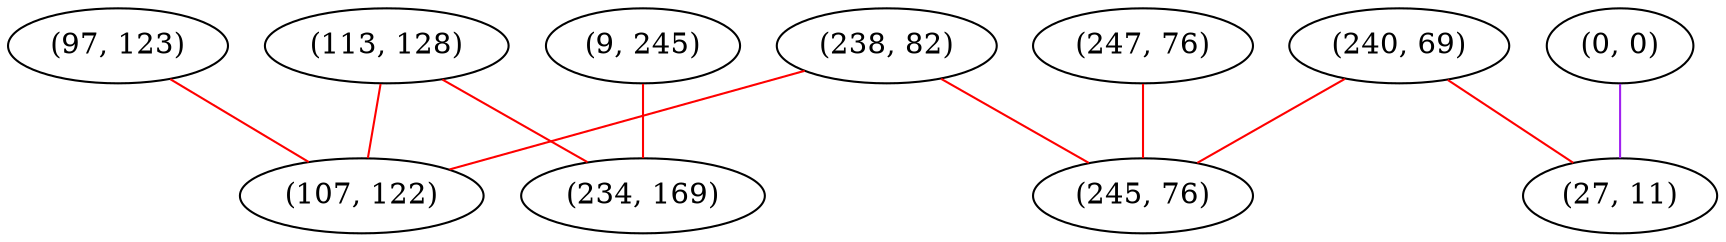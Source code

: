 graph "" {
"(97, 123)";
"(240, 69)";
"(9, 245)";
"(113, 128)";
"(238, 82)";
"(107, 122)";
"(0, 0)";
"(27, 11)";
"(247, 76)";
"(245, 76)";
"(234, 169)";
"(97, 123)" -- "(107, 122)"  [color=red, key=0, weight=1];
"(240, 69)" -- "(245, 76)"  [color=red, key=0, weight=1];
"(240, 69)" -- "(27, 11)"  [color=red, key=0, weight=1];
"(9, 245)" -- "(234, 169)"  [color=red, key=0, weight=1];
"(113, 128)" -- "(107, 122)"  [color=red, key=0, weight=1];
"(113, 128)" -- "(234, 169)"  [color=red, key=0, weight=1];
"(238, 82)" -- "(107, 122)"  [color=red, key=0, weight=1];
"(238, 82)" -- "(245, 76)"  [color=red, key=0, weight=1];
"(0, 0)" -- "(27, 11)"  [color=purple, key=0, weight=4];
"(247, 76)" -- "(245, 76)"  [color=red, key=0, weight=1];
}
